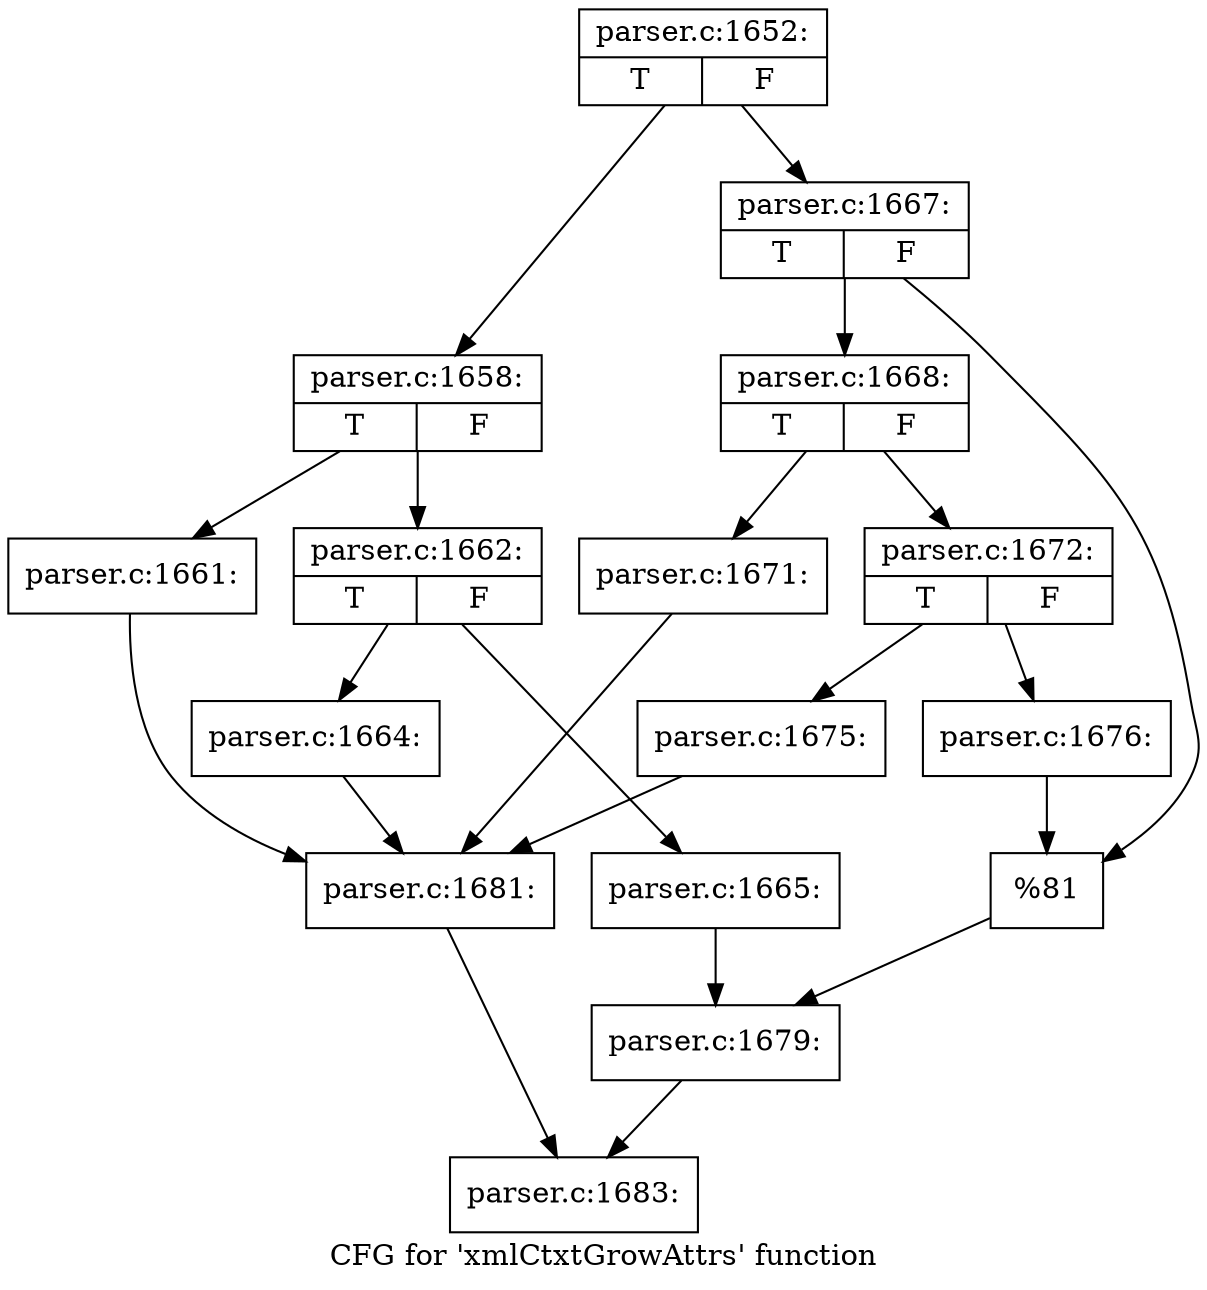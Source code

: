 digraph "CFG for 'xmlCtxtGrowAttrs' function" {
	label="CFG for 'xmlCtxtGrowAttrs' function";

	Node0x4d047d0 [shape=record,label="{parser.c:1652:|{<s0>T|<s1>F}}"];
	Node0x4d047d0 -> Node0x4d064a0;
	Node0x4d047d0 -> Node0x4d06540;
	Node0x4d064a0 [shape=record,label="{parser.c:1658:|{<s0>T|<s1>F}}"];
	Node0x4d064a0 -> Node0x4d06fb0;
	Node0x4d064a0 -> Node0x4d07000;
	Node0x4d06fb0 [shape=record,label="{parser.c:1661:}"];
	Node0x4d06fb0 -> Node0x4d071f0;
	Node0x4d07000 [shape=record,label="{parser.c:1662:|{<s0>T|<s1>F}}"];
	Node0x4d07000 -> Node0x4d08440;
	Node0x4d07000 -> Node0x4d08490;
	Node0x4d08440 [shape=record,label="{parser.c:1664:}"];
	Node0x4d08440 -> Node0x4d071f0;
	Node0x4d08490 [shape=record,label="{parser.c:1665:}"];
	Node0x4d08490 -> Node0x4d064f0;
	Node0x4d06540 [shape=record,label="{parser.c:1667:|{<s0>T|<s1>F}}"];
	Node0x4d06540 -> Node0x4d08e40;
	Node0x4d06540 -> Node0x4d08e90;
	Node0x4d08e40 [shape=record,label="{parser.c:1668:|{<s0>T|<s1>F}}"];
	Node0x4d08e40 -> Node0x4d09e80;
	Node0x4d08e40 -> Node0x4d09ed0;
	Node0x4d09e80 [shape=record,label="{parser.c:1671:}"];
	Node0x4d09e80 -> Node0x4d071f0;
	Node0x4d09ed0 [shape=record,label="{parser.c:1672:|{<s0>T|<s1>F}}"];
	Node0x4d09ed0 -> Node0x4d0acf0;
	Node0x4d09ed0 -> Node0x4d0ad40;
	Node0x4d0acf0 [shape=record,label="{parser.c:1675:}"];
	Node0x4d0acf0 -> Node0x4d071f0;
	Node0x4d0ad40 [shape=record,label="{parser.c:1676:}"];
	Node0x4d0ad40 -> Node0x4d08e90;
	Node0x4d08e90 [shape=record,label="{%81}"];
	Node0x4d08e90 -> Node0x4d064f0;
	Node0x4d064f0 [shape=record,label="{parser.c:1679:}"];
	Node0x4d064f0 -> Node0x4d04890;
	Node0x4d071f0 [shape=record,label="{parser.c:1681:}"];
	Node0x4d071f0 -> Node0x4d04890;
	Node0x4d04890 [shape=record,label="{parser.c:1683:}"];
}
